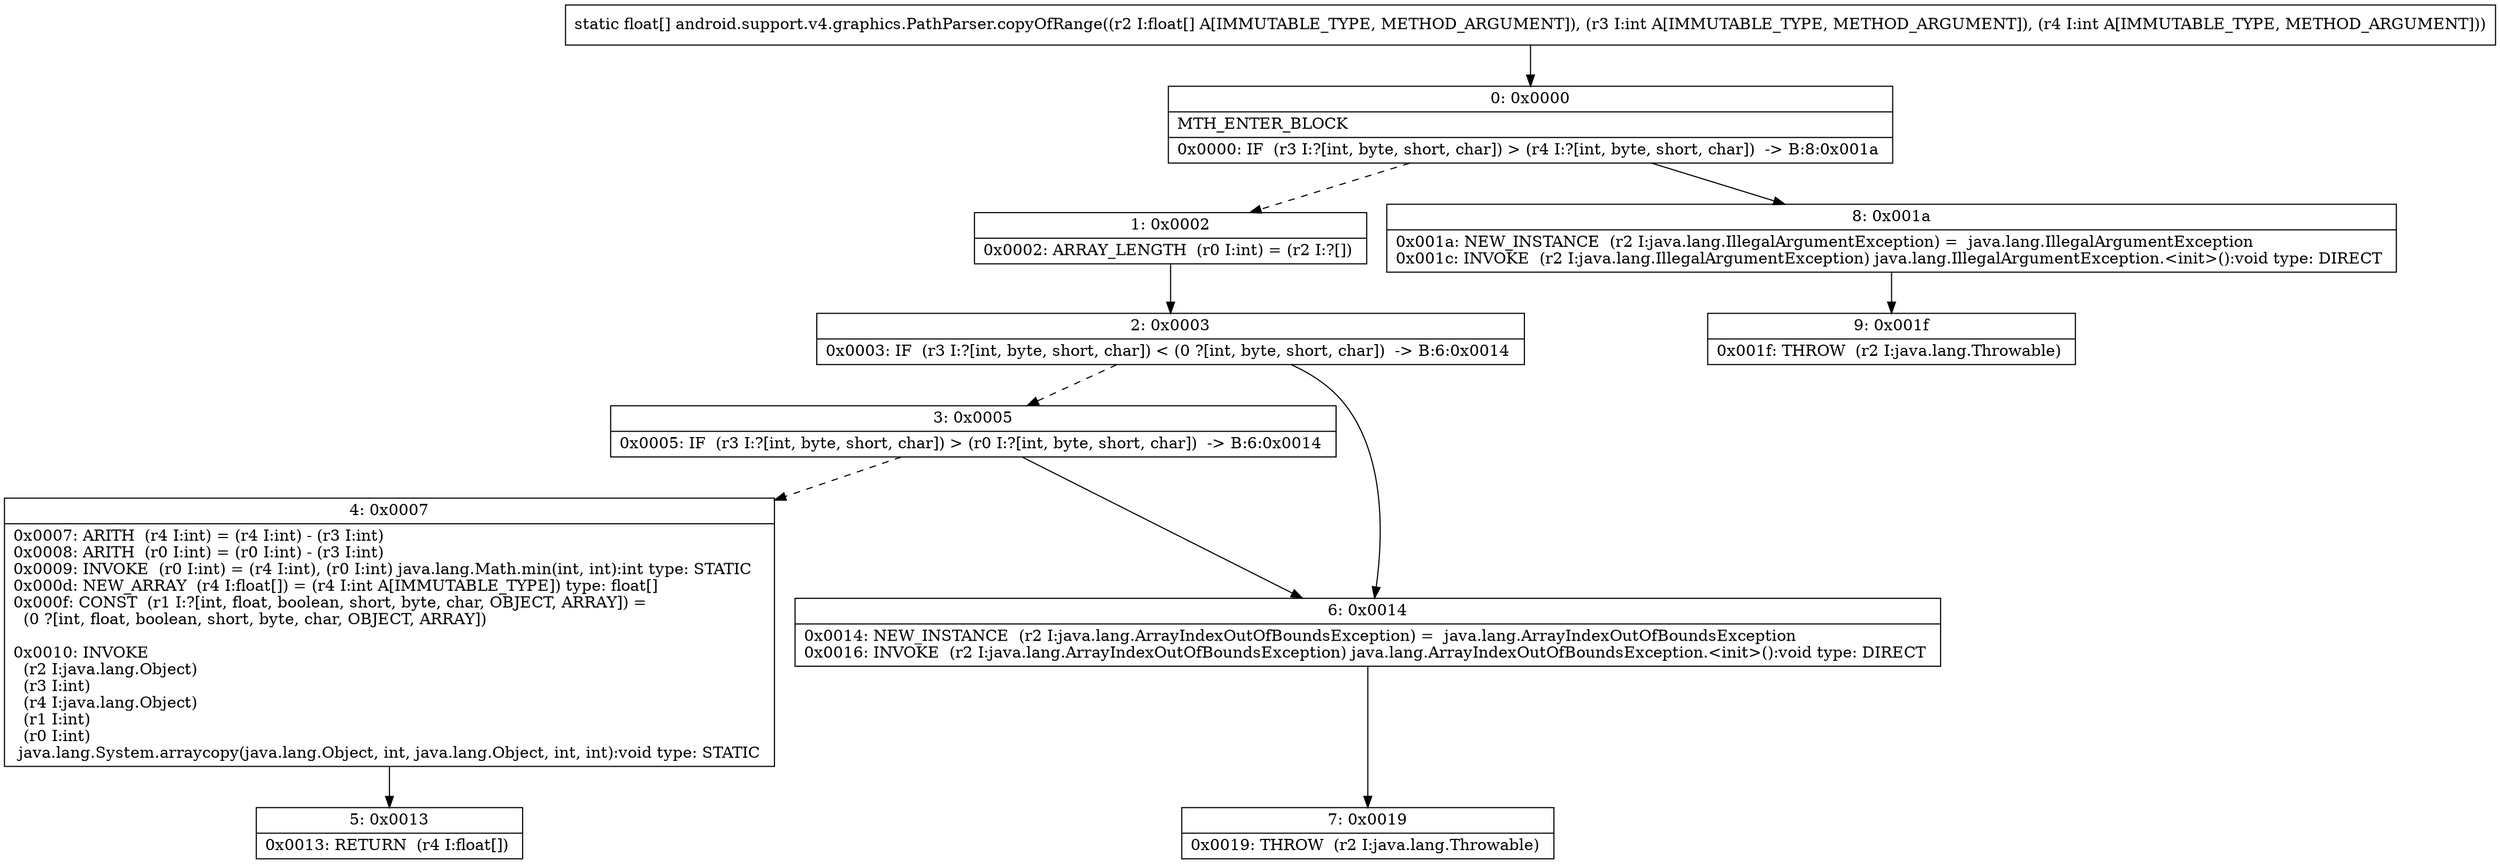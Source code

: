 digraph "CFG forandroid.support.v4.graphics.PathParser.copyOfRange([FII)[F" {
Node_0 [shape=record,label="{0\:\ 0x0000|MTH_ENTER_BLOCK\l|0x0000: IF  (r3 I:?[int, byte, short, char]) \> (r4 I:?[int, byte, short, char])  \-\> B:8:0x001a \l}"];
Node_1 [shape=record,label="{1\:\ 0x0002|0x0002: ARRAY_LENGTH  (r0 I:int) = (r2 I:?[]) \l}"];
Node_2 [shape=record,label="{2\:\ 0x0003|0x0003: IF  (r3 I:?[int, byte, short, char]) \< (0 ?[int, byte, short, char])  \-\> B:6:0x0014 \l}"];
Node_3 [shape=record,label="{3\:\ 0x0005|0x0005: IF  (r3 I:?[int, byte, short, char]) \> (r0 I:?[int, byte, short, char])  \-\> B:6:0x0014 \l}"];
Node_4 [shape=record,label="{4\:\ 0x0007|0x0007: ARITH  (r4 I:int) = (r4 I:int) \- (r3 I:int) \l0x0008: ARITH  (r0 I:int) = (r0 I:int) \- (r3 I:int) \l0x0009: INVOKE  (r0 I:int) = (r4 I:int), (r0 I:int) java.lang.Math.min(int, int):int type: STATIC \l0x000d: NEW_ARRAY  (r4 I:float[]) = (r4 I:int A[IMMUTABLE_TYPE]) type: float[] \l0x000f: CONST  (r1 I:?[int, float, boolean, short, byte, char, OBJECT, ARRAY]) = \l  (0 ?[int, float, boolean, short, byte, char, OBJECT, ARRAY])\l \l0x0010: INVOKE  \l  (r2 I:java.lang.Object)\l  (r3 I:int)\l  (r4 I:java.lang.Object)\l  (r1 I:int)\l  (r0 I:int)\l java.lang.System.arraycopy(java.lang.Object, int, java.lang.Object, int, int):void type: STATIC \l}"];
Node_5 [shape=record,label="{5\:\ 0x0013|0x0013: RETURN  (r4 I:float[]) \l}"];
Node_6 [shape=record,label="{6\:\ 0x0014|0x0014: NEW_INSTANCE  (r2 I:java.lang.ArrayIndexOutOfBoundsException) =  java.lang.ArrayIndexOutOfBoundsException \l0x0016: INVOKE  (r2 I:java.lang.ArrayIndexOutOfBoundsException) java.lang.ArrayIndexOutOfBoundsException.\<init\>():void type: DIRECT \l}"];
Node_7 [shape=record,label="{7\:\ 0x0019|0x0019: THROW  (r2 I:java.lang.Throwable) \l}"];
Node_8 [shape=record,label="{8\:\ 0x001a|0x001a: NEW_INSTANCE  (r2 I:java.lang.IllegalArgumentException) =  java.lang.IllegalArgumentException \l0x001c: INVOKE  (r2 I:java.lang.IllegalArgumentException) java.lang.IllegalArgumentException.\<init\>():void type: DIRECT \l}"];
Node_9 [shape=record,label="{9\:\ 0x001f|0x001f: THROW  (r2 I:java.lang.Throwable) \l}"];
MethodNode[shape=record,label="{static float[] android.support.v4.graphics.PathParser.copyOfRange((r2 I:float[] A[IMMUTABLE_TYPE, METHOD_ARGUMENT]), (r3 I:int A[IMMUTABLE_TYPE, METHOD_ARGUMENT]), (r4 I:int A[IMMUTABLE_TYPE, METHOD_ARGUMENT])) }"];
MethodNode -> Node_0;
Node_0 -> Node_1[style=dashed];
Node_0 -> Node_8;
Node_1 -> Node_2;
Node_2 -> Node_3[style=dashed];
Node_2 -> Node_6;
Node_3 -> Node_4[style=dashed];
Node_3 -> Node_6;
Node_4 -> Node_5;
Node_6 -> Node_7;
Node_8 -> Node_9;
}

